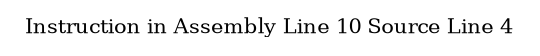 digraph{
	node [ ]
	edge [ ]
	
	label = "Instruction in Assembly Line 10 Source Line 4"
	fontsize = "10"
}